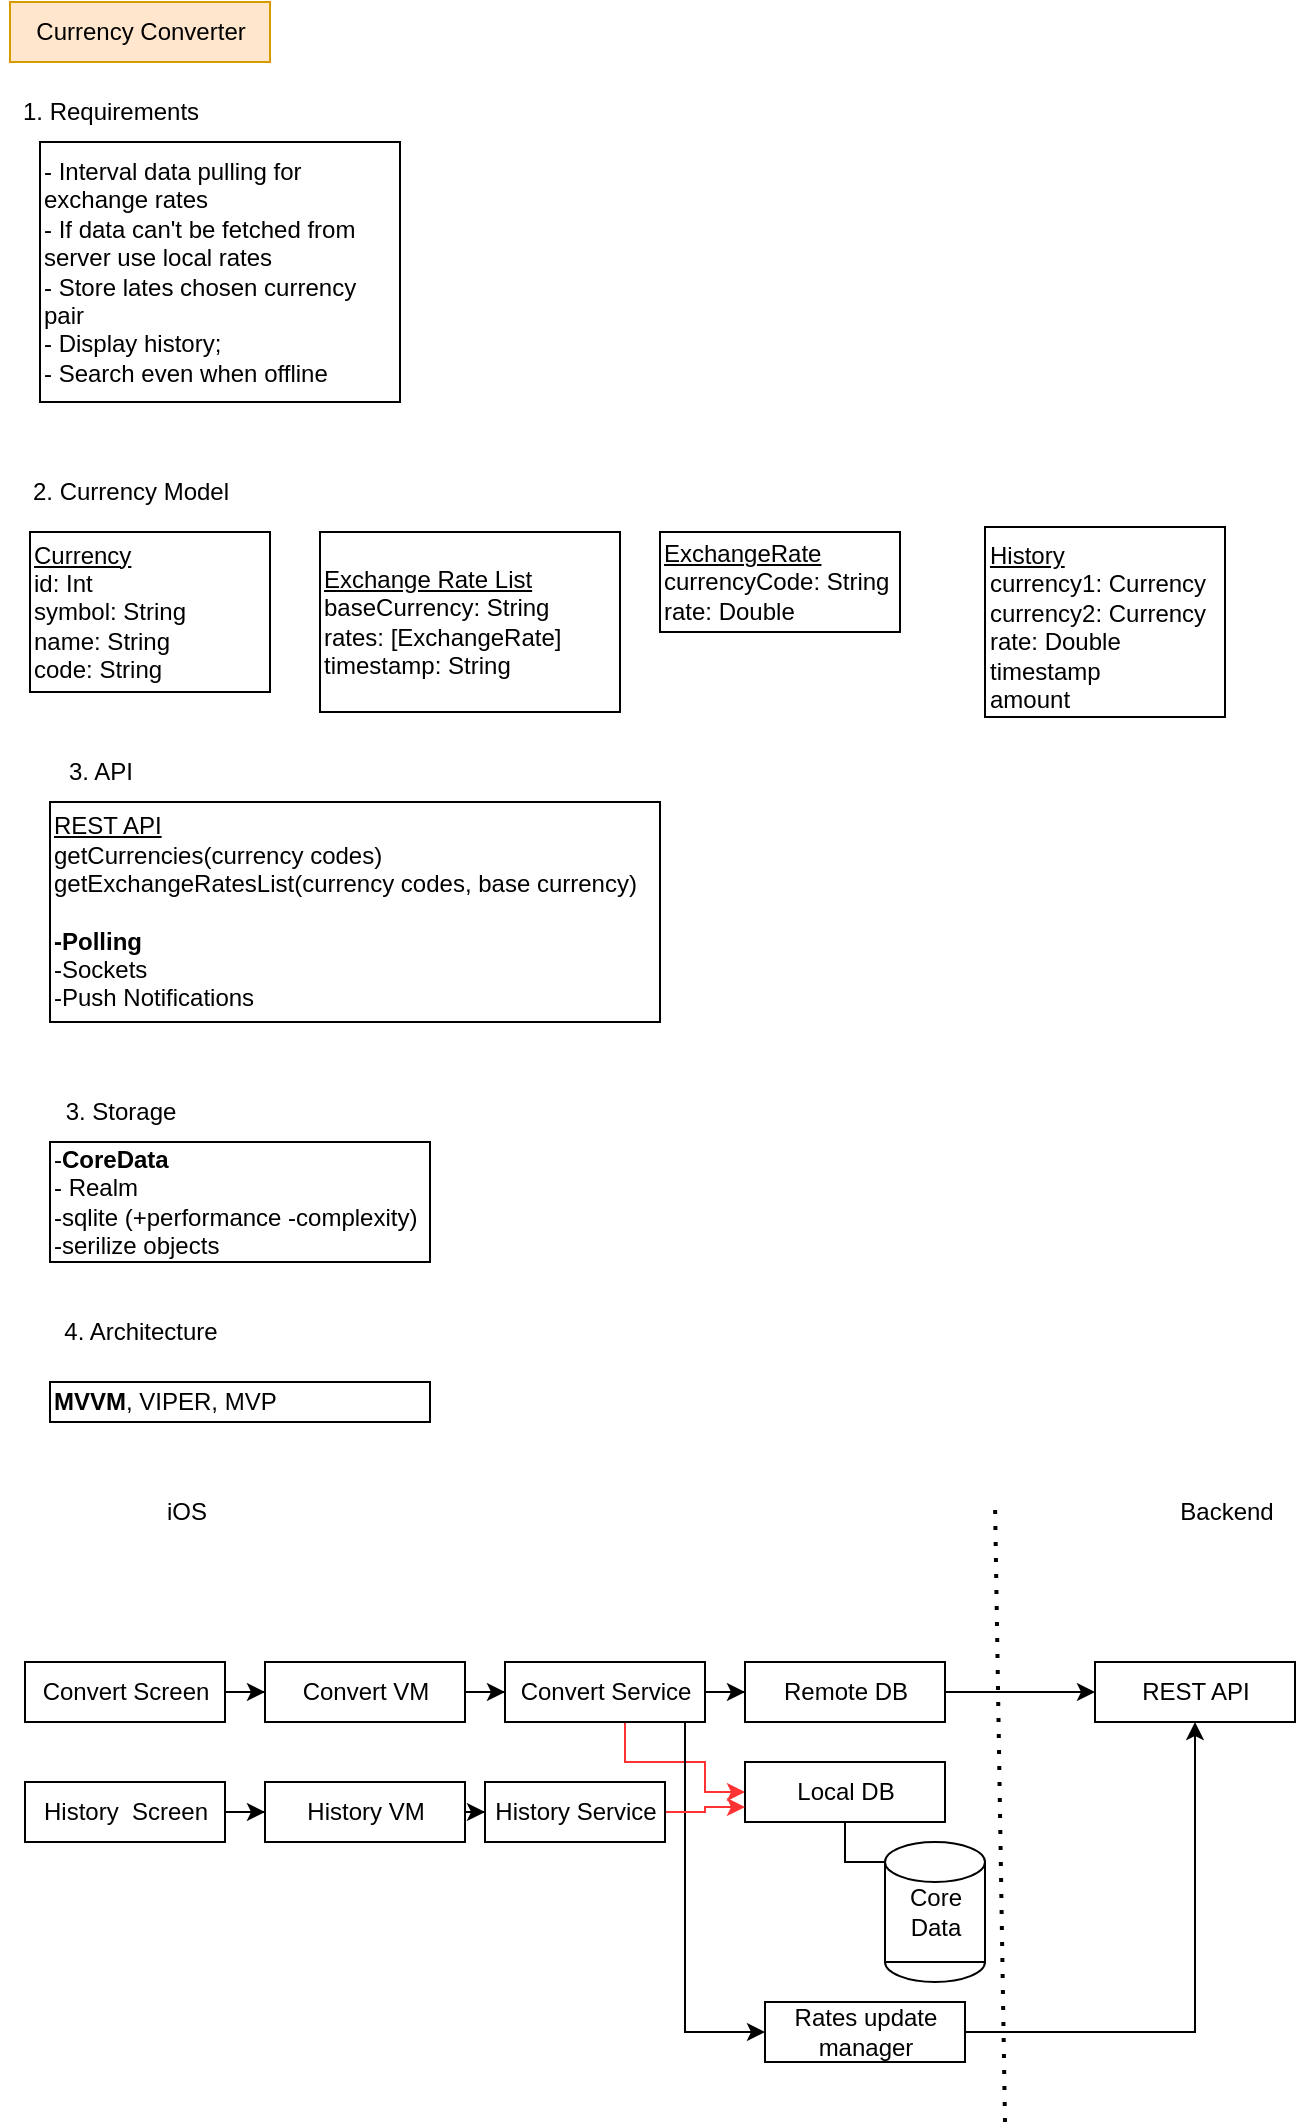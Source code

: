 <mxfile version="24.1.0" type="device">
  <diagram name="Страница — 1" id="l1hSzOtWhDF56QcKljpp">
    <mxGraphModel dx="1804" dy="-2207" grid="1" gridSize="10" guides="1" tooltips="1" connect="1" arrows="1" fold="1" page="1" pageScale="1" pageWidth="827" pageHeight="1169" math="0" shadow="0">
      <root>
        <mxCell id="0" />
        <mxCell id="1" parent="0" />
        <mxCell id="aYDvH9J8ufrw1i_6qZ4N-1" value="" style="ellipse;whiteSpace=wrap;html=1;" vertex="1" parent="1">
          <mxGeometry x="527.5" y="4480" width="50" height="20" as="geometry" />
        </mxCell>
        <mxCell id="aYDvH9J8ufrw1i_6qZ4N-2" value="Currency Converter" style="text;html=1;align=center;verticalAlign=middle;resizable=0;points=[];autosize=1;strokeColor=#d79b00;fillColor=#ffe6cc;" vertex="1" parent="1">
          <mxGeometry x="90" y="3510" width="130" height="30" as="geometry" />
        </mxCell>
        <mxCell id="aYDvH9J8ufrw1i_6qZ4N-3" value="&lt;div&gt;- Interval data pulling for exchange rates&lt;/div&gt;&lt;div&gt;- If data can&#39;t be fetched from server use local rates&lt;/div&gt;&lt;div&gt;- Store lates chosen currency pair&lt;/div&gt;&lt;div&gt;- Display history;&lt;/div&gt;&lt;div&gt;- Search even when offline&lt;/div&gt;" style="whiteSpace=wrap;html=1;align=left;" vertex="1" parent="1">
          <mxGeometry x="105" y="3580" width="180" height="130" as="geometry" />
        </mxCell>
        <mxCell id="aYDvH9J8ufrw1i_6qZ4N-4" value="&lt;div style=&quot;text-align: left;&quot;&gt;&lt;span style=&quot;background-color: initial;&quot;&gt;1. &lt;span style=&quot;text-wrap: wrap;&quot;&gt;Requirements&lt;/span&gt;&lt;/span&gt;&lt;/div&gt;" style="text;html=1;align=center;verticalAlign=middle;resizable=0;points=[];autosize=1;strokeColor=none;fillColor=none;" vertex="1" parent="1">
          <mxGeometry x="85" y="3550" width="110" height="30" as="geometry" />
        </mxCell>
        <mxCell id="aYDvH9J8ufrw1i_6qZ4N-5" value="2. Currency Model" style="text;html=1;align=center;verticalAlign=middle;resizable=0;points=[];autosize=1;strokeColor=none;fillColor=none;" vertex="1" parent="1">
          <mxGeometry x="90" y="3740" width="120" height="30" as="geometry" />
        </mxCell>
        <mxCell id="aYDvH9J8ufrw1i_6qZ4N-6" value="&lt;u&gt;Currency&lt;/u&gt;&lt;div&gt;id: Int&lt;/div&gt;&lt;div&gt;symbol: String&lt;/div&gt;&lt;div&gt;name: String&lt;/div&gt;&lt;div&gt;code: String&lt;/div&gt;" style="rounded=0;whiteSpace=wrap;html=1;align=left;" vertex="1" parent="1">
          <mxGeometry x="100" y="3775" width="120" height="80" as="geometry" />
        </mxCell>
        <mxCell id="aYDvH9J8ufrw1i_6qZ4N-7" value="&lt;u&gt;Exchange Rate List&lt;/u&gt;&lt;br&gt;&lt;div&gt;baseCurrency: String&lt;/div&gt;&lt;div&gt;rates: [ExchangeRate]&lt;/div&gt;&lt;div&gt;&lt;span style=&quot;background-color: initial;&quot;&gt;timestamp: String&lt;/span&gt;&lt;br&gt;&lt;/div&gt;" style="rounded=0;whiteSpace=wrap;html=1;align=left;" vertex="1" parent="1">
          <mxGeometry x="245" y="3775" width="150" height="90" as="geometry" />
        </mxCell>
        <mxCell id="aYDvH9J8ufrw1i_6qZ4N-8" value="3. API" style="text;html=1;align=center;verticalAlign=middle;resizable=0;points=[];autosize=1;strokeColor=none;fillColor=none;" vertex="1" parent="1">
          <mxGeometry x="105" y="3880" width="60" height="30" as="geometry" />
        </mxCell>
        <mxCell id="aYDvH9J8ufrw1i_6qZ4N-9" value="&lt;u&gt;REST API&lt;/u&gt;&lt;div&gt;getCurrencies(&lt;span style=&quot;background-color: initial;&quot;&gt;currency&amp;nbsp;&lt;/span&gt;&lt;span style=&quot;background-color: initial;&quot;&gt;codes)&lt;/span&gt;&lt;/div&gt;&lt;div&gt;getExchangeRatesList(currency codes, base currency)&lt;/div&gt;&lt;div&gt;&lt;br&gt;&lt;/div&gt;&lt;div&gt;&lt;b&gt;-Polling&lt;/b&gt;&lt;/div&gt;&lt;div&gt;-Sockets&lt;/div&gt;&lt;div&gt;-Push Notifications&lt;/div&gt;" style="whiteSpace=wrap;html=1;align=left;" vertex="1" parent="1">
          <mxGeometry x="110" y="3910" width="305" height="110" as="geometry" />
        </mxCell>
        <mxCell id="aYDvH9J8ufrw1i_6qZ4N-10" value="3. Storage" style="text;html=1;align=center;verticalAlign=middle;resizable=0;points=[];autosize=1;strokeColor=none;fillColor=none;" vertex="1" parent="1">
          <mxGeometry x="105" y="4050" width="80" height="30" as="geometry" />
        </mxCell>
        <mxCell id="aYDvH9J8ufrw1i_6qZ4N-11" value="4. Architecture" style="text;html=1;align=center;verticalAlign=middle;resizable=0;points=[];autosize=1;strokeColor=none;fillColor=none;" vertex="1" parent="1">
          <mxGeometry x="105" y="4160" width="100" height="30" as="geometry" />
        </mxCell>
        <mxCell id="aYDvH9J8ufrw1i_6qZ4N-12" value="iOS" style="text;html=1;align=center;verticalAlign=middle;resizable=0;points=[];autosize=1;strokeColor=none;fillColor=none;" vertex="1" parent="1">
          <mxGeometry x="157.5" y="4250" width="40" height="30" as="geometry" />
        </mxCell>
        <mxCell id="aYDvH9J8ufrw1i_6qZ4N-13" value="Backend" style="text;html=1;align=center;verticalAlign=middle;resizable=0;points=[];autosize=1;strokeColor=none;fillColor=none;" vertex="1" parent="1">
          <mxGeometry x="662.5" y="4250" width="70" height="30" as="geometry" />
        </mxCell>
        <mxCell id="aYDvH9J8ufrw1i_6qZ4N-14" value="&lt;b&gt;MVVM&lt;/b&gt;, VIPER, MVP" style="whiteSpace=wrap;html=1;align=left;" vertex="1" parent="1">
          <mxGeometry x="110" y="4200" width="190" height="20" as="geometry" />
        </mxCell>
        <mxCell id="aYDvH9J8ufrw1i_6qZ4N-15" style="edgeStyle=orthogonalEdgeStyle;rounded=0;orthogonalLoop=1;jettySize=auto;html=1;entryX=0;entryY=0.5;entryDx=0;entryDy=0;" edge="1" parent="1" source="aYDvH9J8ufrw1i_6qZ4N-16" target="aYDvH9J8ufrw1i_6qZ4N-18">
          <mxGeometry relative="1" as="geometry" />
        </mxCell>
        <mxCell id="aYDvH9J8ufrw1i_6qZ4N-16" value="Convert Screen" style="rounded=0;whiteSpace=wrap;html=1;" vertex="1" parent="1">
          <mxGeometry x="97.5" y="4340" width="100" height="30" as="geometry" />
        </mxCell>
        <mxCell id="aYDvH9J8ufrw1i_6qZ4N-17" style="edgeStyle=orthogonalEdgeStyle;rounded=0;orthogonalLoop=1;jettySize=auto;html=1;entryX=0;entryY=0.5;entryDx=0;entryDy=0;" edge="1" parent="1" source="aYDvH9J8ufrw1i_6qZ4N-18" target="aYDvH9J8ufrw1i_6qZ4N-21">
          <mxGeometry relative="1" as="geometry" />
        </mxCell>
        <mxCell id="aYDvH9J8ufrw1i_6qZ4N-18" value="Convert VM" style="rounded=0;whiteSpace=wrap;html=1;" vertex="1" parent="1">
          <mxGeometry x="217.5" y="4340" width="100" height="30" as="geometry" />
        </mxCell>
        <mxCell id="aYDvH9J8ufrw1i_6qZ4N-19" style="edgeStyle=orthogonalEdgeStyle;rounded=0;orthogonalLoop=1;jettySize=auto;html=1;entryX=0;entryY=0.5;entryDx=0;entryDy=0;" edge="1" parent="1" source="aYDvH9J8ufrw1i_6qZ4N-21" target="aYDvH9J8ufrw1i_6qZ4N-27">
          <mxGeometry relative="1" as="geometry" />
        </mxCell>
        <mxCell id="aYDvH9J8ufrw1i_6qZ4N-20" style="edgeStyle=orthogonalEdgeStyle;rounded=0;orthogonalLoop=1;jettySize=auto;html=1;entryX=0;entryY=0.5;entryDx=0;entryDy=0;strokeColor=#FF3333;" edge="1" parent="1" source="aYDvH9J8ufrw1i_6qZ4N-21" target="aYDvH9J8ufrw1i_6qZ4N-29">
          <mxGeometry relative="1" as="geometry">
            <Array as="points">
              <mxPoint x="397.5" y="4390" />
              <mxPoint x="437.5" y="4390" />
              <mxPoint x="437.5" y="4405" />
            </Array>
          </mxGeometry>
        </mxCell>
        <mxCell id="aYDvH9J8ufrw1i_6qZ4N-21" value="Convert Service" style="rounded=0;whiteSpace=wrap;html=1;" vertex="1" parent="1">
          <mxGeometry x="337.5" y="4340" width="100" height="30" as="geometry" />
        </mxCell>
        <mxCell id="aYDvH9J8ufrw1i_6qZ4N-22" style="edgeStyle=orthogonalEdgeStyle;rounded=0;orthogonalLoop=1;jettySize=auto;html=1;entryX=0;entryY=0.5;entryDx=0;entryDy=0;exitX=0.5;exitY=1;exitDx=0;exitDy=0;" edge="1" parent="1" source="aYDvH9J8ufrw1i_6qZ4N-21" target="aYDvH9J8ufrw1i_6qZ4N-33">
          <mxGeometry relative="1" as="geometry">
            <Array as="points">
              <mxPoint x="427.5" y="4370" />
              <mxPoint x="427.5" y="4525" />
            </Array>
            <mxPoint x="387.457" y="4420" as="sourcePoint" />
          </mxGeometry>
        </mxCell>
        <mxCell id="aYDvH9J8ufrw1i_6qZ4N-23" value="" style="endArrow=none;dashed=1;html=1;dashPattern=1 3;strokeWidth=2;rounded=0;" edge="1" parent="1">
          <mxGeometry width="50" height="50" relative="1" as="geometry">
            <mxPoint x="587.5" y="4570" as="sourcePoint" />
            <mxPoint x="582.5" y="4260" as="targetPoint" />
          </mxGeometry>
        </mxCell>
        <mxCell id="aYDvH9J8ufrw1i_6qZ4N-24" value="REST API" style="rounded=0;whiteSpace=wrap;html=1;" vertex="1" parent="1">
          <mxGeometry x="632.5" y="4340" width="100" height="30" as="geometry" />
        </mxCell>
        <mxCell id="aYDvH9J8ufrw1i_6qZ4N-26" style="edgeStyle=orthogonalEdgeStyle;rounded=0;orthogonalLoop=1;jettySize=auto;html=1;entryX=0;entryY=0.5;entryDx=0;entryDy=0;" edge="1" parent="1" source="aYDvH9J8ufrw1i_6qZ4N-27" target="aYDvH9J8ufrw1i_6qZ4N-24">
          <mxGeometry relative="1" as="geometry" />
        </mxCell>
        <mxCell id="aYDvH9J8ufrw1i_6qZ4N-27" value="Remote DB" style="rounded=0;whiteSpace=wrap;html=1;" vertex="1" parent="1">
          <mxGeometry x="457.5" y="4340" width="100" height="30" as="geometry" />
        </mxCell>
        <mxCell id="aYDvH9J8ufrw1i_6qZ4N-28" style="edgeStyle=orthogonalEdgeStyle;rounded=0;orthogonalLoop=1;jettySize=auto;html=1;" edge="1" parent="1" source="aYDvH9J8ufrw1i_6qZ4N-29" target="aYDvH9J8ufrw1i_6qZ4N-31">
          <mxGeometry relative="1" as="geometry" />
        </mxCell>
        <mxCell id="aYDvH9J8ufrw1i_6qZ4N-29" value="Local DB" style="rounded=0;whiteSpace=wrap;html=1;" vertex="1" parent="1">
          <mxGeometry x="457.5" y="4390" width="100" height="30" as="geometry" />
        </mxCell>
        <mxCell id="aYDvH9J8ufrw1i_6qZ4N-30" value="Core&lt;div&gt;Data&lt;/div&gt;" style="whiteSpace=wrap;html=1;aspect=fixed;" vertex="1" parent="1">
          <mxGeometry x="527.5" y="4440" width="50" height="50" as="geometry" />
        </mxCell>
        <mxCell id="aYDvH9J8ufrw1i_6qZ4N-31" value="" style="ellipse;whiteSpace=wrap;html=1;" vertex="1" parent="1">
          <mxGeometry x="527.5" y="4430" width="50" height="20" as="geometry" />
        </mxCell>
        <mxCell id="aYDvH9J8ufrw1i_6qZ4N-32" style="edgeStyle=orthogonalEdgeStyle;rounded=0;orthogonalLoop=1;jettySize=auto;html=1;entryX=0.5;entryY=1;entryDx=0;entryDy=0;" edge="1" parent="1" source="aYDvH9J8ufrw1i_6qZ4N-33" target="aYDvH9J8ufrw1i_6qZ4N-24">
          <mxGeometry relative="1" as="geometry">
            <mxPoint x="617.5" y="4525" as="targetPoint" />
          </mxGeometry>
        </mxCell>
        <mxCell id="aYDvH9J8ufrw1i_6qZ4N-33" value="Rates update manager" style="rounded=0;whiteSpace=wrap;html=1;" vertex="1" parent="1">
          <mxGeometry x="467.5" y="4510" width="100" height="30" as="geometry" />
        </mxCell>
        <mxCell id="aYDvH9J8ufrw1i_6qZ4N-34" value="" style="edgeStyle=orthogonalEdgeStyle;rounded=0;orthogonalLoop=1;jettySize=auto;html=1;" edge="1" parent="1" source="aYDvH9J8ufrw1i_6qZ4N-35" target="aYDvH9J8ufrw1i_6qZ4N-36">
          <mxGeometry relative="1" as="geometry" />
        </mxCell>
        <mxCell id="aYDvH9J8ufrw1i_6qZ4N-35" value="History &amp;nbsp;Screen" style="rounded=0;whiteSpace=wrap;html=1;" vertex="1" parent="1">
          <mxGeometry x="97.5" y="4400" width="100" height="30" as="geometry" />
        </mxCell>
        <mxCell id="aYDvH9J8ufrw1i_6qZ4N-41" value="" style="edgeStyle=orthogonalEdgeStyle;rounded=0;orthogonalLoop=1;jettySize=auto;html=1;" edge="1" parent="1" source="aYDvH9J8ufrw1i_6qZ4N-36" target="aYDvH9J8ufrw1i_6qZ4N-38">
          <mxGeometry relative="1" as="geometry" />
        </mxCell>
        <mxCell id="aYDvH9J8ufrw1i_6qZ4N-36" value="History VM" style="rounded=0;whiteSpace=wrap;html=1;" vertex="1" parent="1">
          <mxGeometry x="217.5" y="4400" width="100" height="30" as="geometry" />
        </mxCell>
        <mxCell id="aYDvH9J8ufrw1i_6qZ4N-37" style="edgeStyle=orthogonalEdgeStyle;rounded=0;orthogonalLoop=1;jettySize=auto;html=1;entryX=0;entryY=0.75;entryDx=0;entryDy=0;strokeColor=#FF3333;" edge="1" parent="1" source="aYDvH9J8ufrw1i_6qZ4N-38" target="aYDvH9J8ufrw1i_6qZ4N-29">
          <mxGeometry relative="1" as="geometry" />
        </mxCell>
        <mxCell id="aYDvH9J8ufrw1i_6qZ4N-38" value="History Service" style="rounded=0;whiteSpace=wrap;html=1;" vertex="1" parent="1">
          <mxGeometry x="327.5" y="4400" width="90" height="30" as="geometry" />
        </mxCell>
        <mxCell id="aYDvH9J8ufrw1i_6qZ4N-39" value="-&lt;b&gt;CoreData&lt;/b&gt;&lt;div&gt;- Realm&lt;/div&gt;&lt;div&gt;-sqlite (+performance -complexity)&lt;/div&gt;&lt;div&gt;-serilize objects&lt;/div&gt;" style="whiteSpace=wrap;html=1;align=left;" vertex="1" parent="1">
          <mxGeometry x="110" y="4080" width="190" height="60" as="geometry" />
        </mxCell>
        <mxCell id="aYDvH9J8ufrw1i_6qZ4N-40" value="&lt;u&gt;ExchangeRate&lt;/u&gt;&lt;br&gt;&lt;div&gt;currencyCode: String&lt;/div&gt;&lt;div&gt;&lt;span style=&quot;background-color: initial;&quot;&gt;rate: Double&lt;/span&gt;&lt;/div&gt;" style="rounded=0;whiteSpace=wrap;html=1;align=left;" vertex="1" parent="1">
          <mxGeometry x="415" y="3775" width="120" height="50" as="geometry" />
        </mxCell>
        <mxCell id="aYDvH9J8ufrw1i_6qZ4N-42" value="&lt;u&gt;History&lt;/u&gt;&lt;br&gt;&lt;div&gt;currency1: Currency&lt;/div&gt;&lt;div&gt;currency2: Currency&lt;br&gt;&lt;/div&gt;&lt;div&gt;&lt;span style=&quot;background-color: initial;&quot;&gt;rate: Double&lt;/span&gt;&lt;/div&gt;&lt;div&gt;&lt;span style=&quot;background-color: initial;&quot;&gt;timestamp&lt;/span&gt;&lt;/div&gt;&lt;div&gt;&lt;span style=&quot;background-color: initial;&quot;&gt;amount&lt;/span&gt;&lt;/div&gt;" style="rounded=0;whiteSpace=wrap;html=1;align=left;verticalAlign=top;" vertex="1" parent="1">
          <mxGeometry x="577.5" y="3772.5" width="120" height="95" as="geometry" />
        </mxCell>
      </root>
    </mxGraphModel>
  </diagram>
</mxfile>

